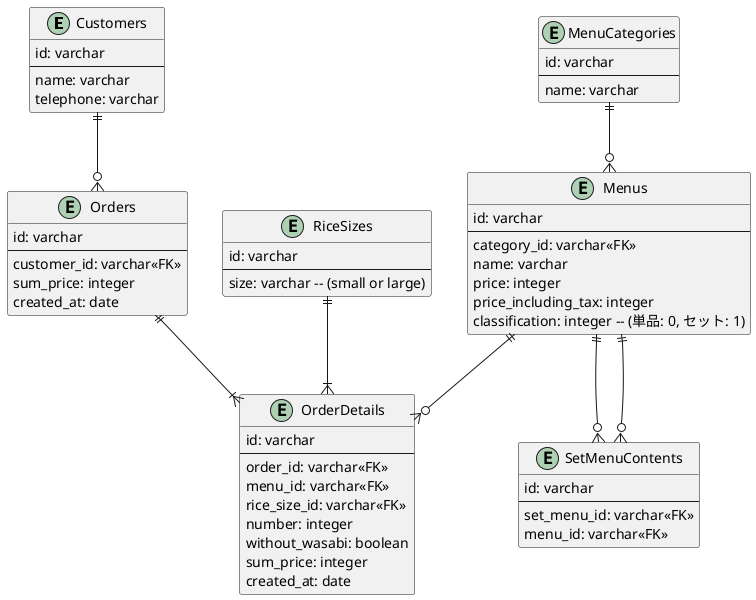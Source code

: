 @startuml
Entity Customers {
  id: varchar
  --
  name: varchar
  telephone: varchar
}

Entity Orders {
  id: varchar
  --
  customer_id: varchar<<FK>>
  sum_price: integer
  created_at: date
}

Entity OrderDetails {
  id: varchar
  --
  order_id: varchar<<FK>>
  menu_id: varchar<<FK>>
  rice_size_id: varchar<<FK>>
  number: integer
  without_wasabi: boolean
  sum_price: integer
  created_at: date
}

Entity RiceSizes {
  id: varchar
  --
  size: varchar -- (small or large)
}

Entity Menus {
  id: varchar
  --
  category_id: varchar<<FK>>
  name: varchar
  price: integer
  price_including_tax: integer
  classification: integer -- (単品: 0, セット: 1)
}

Entity SetMenuContents {
  id: varchar
  --
  set_menu_id: varchar<<FK>>
  menu_id: varchar<<FK>>
}

Entity MenuCategories {
  id: varchar
  --
  name: varchar
}



Customers ||--o{ Orders
Orders ||--|{ OrderDetails
RiceSizes ||--|{ OrderDetails
Menus ||--o{ OrderDetails
Menus ||--o{ SetMenuContents
Menus ||--o{ SetMenuContents
MenuCategories ||--o{ Menus
@enduml
